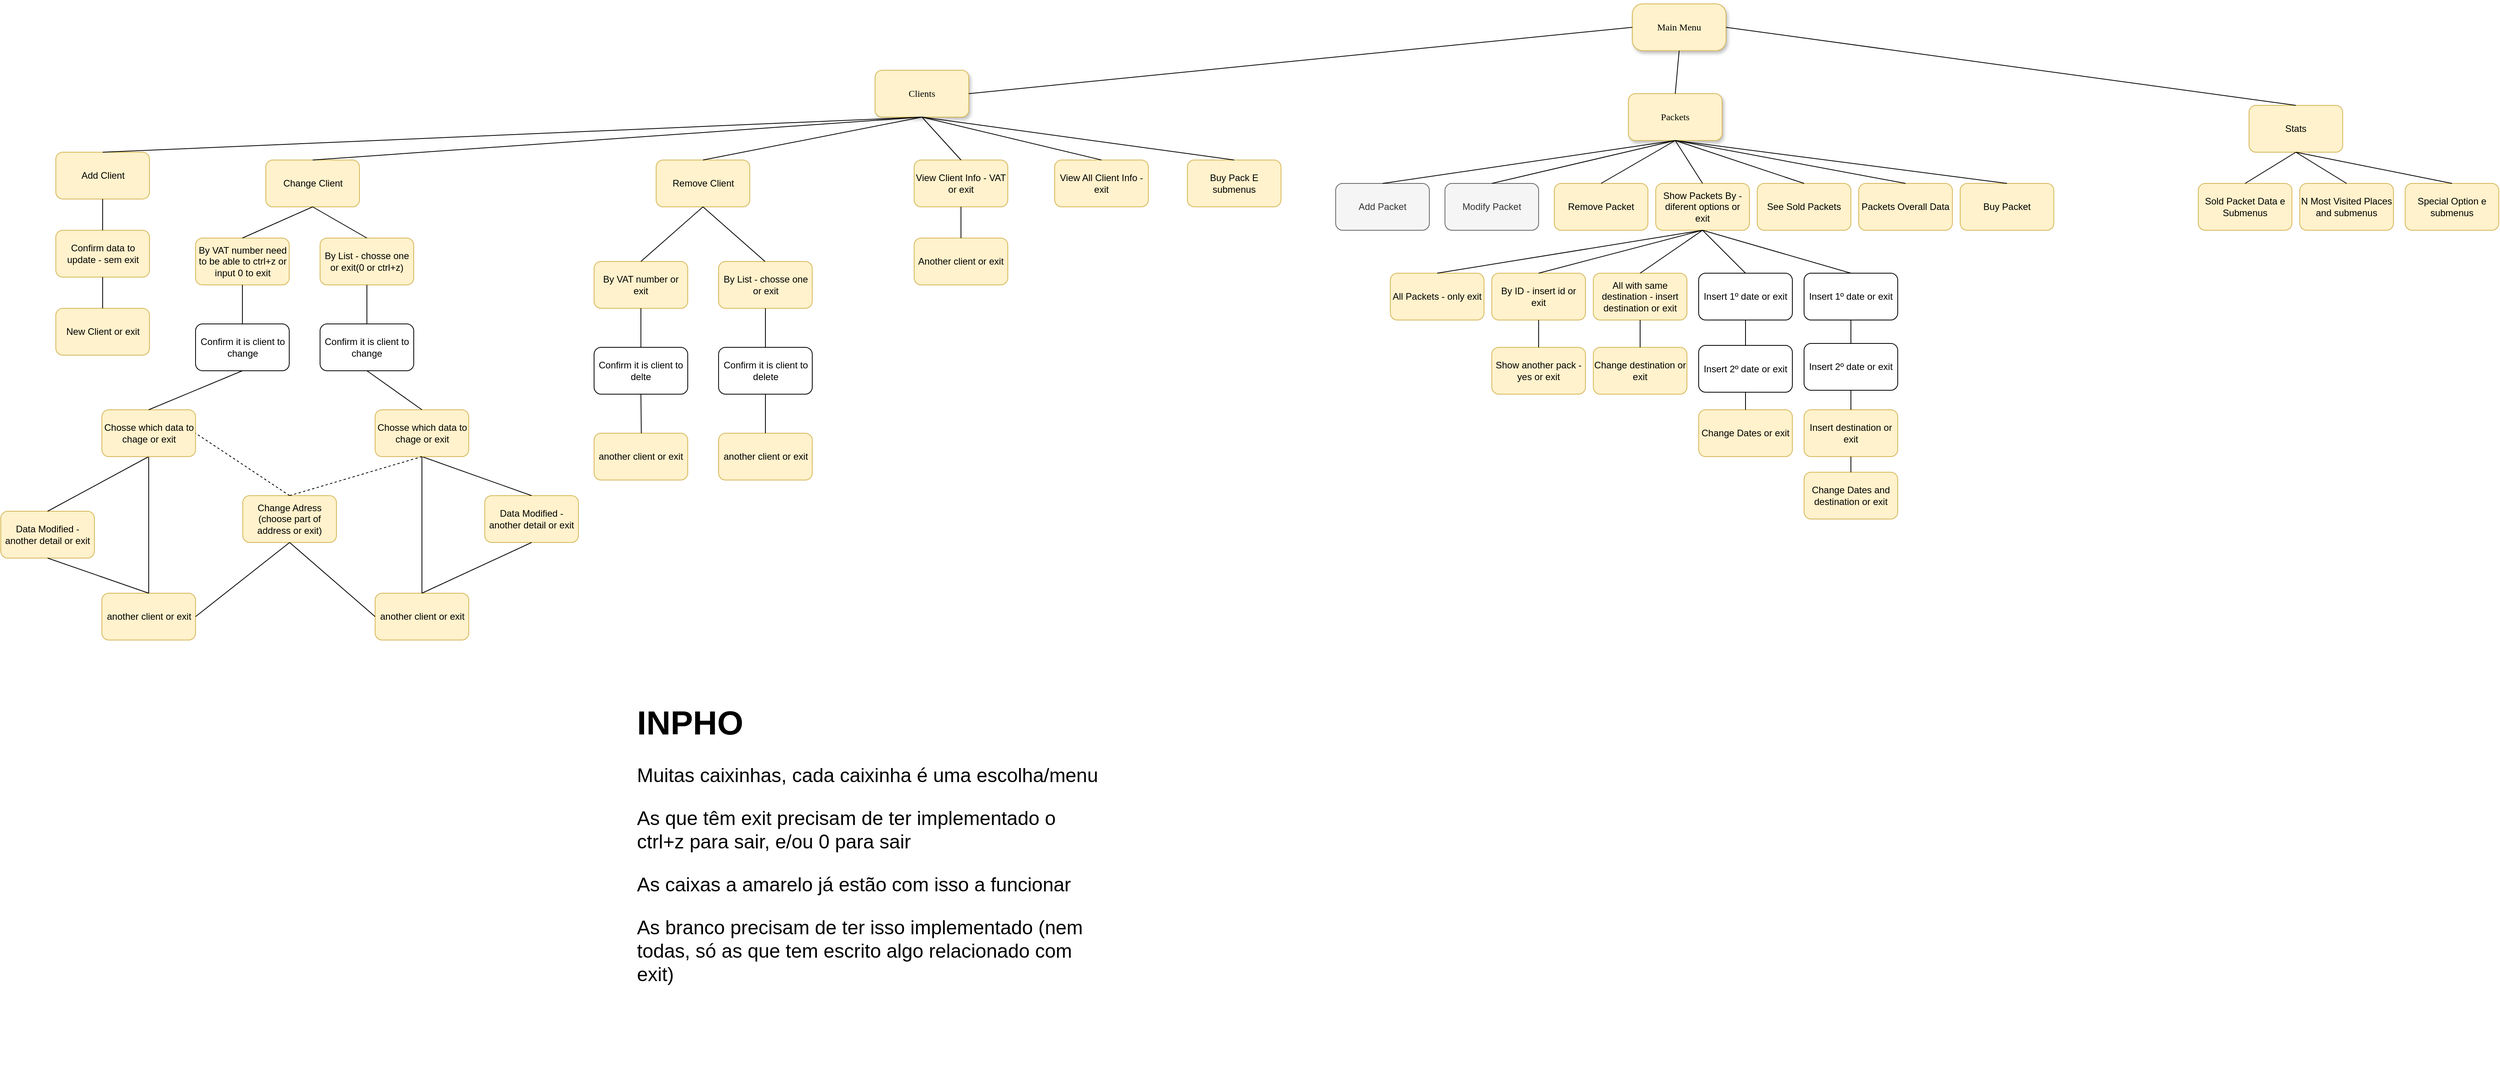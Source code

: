 <mxfile version="10.6.7" type="google"><diagram name="Page-1" id="10a91c8b-09ff-31b1-d368-03940ed4cc9e"><mxGraphModel dx="3740" dy="839" grid="1" gridSize="10" guides="1" tooltips="1" connect="1" arrows="1" fold="1" page="1" pageScale="1" pageWidth="1100" pageHeight="850" background="#ffffff" math="0" shadow="0"><root><mxCell id="0"/><mxCell id="1" parent="0"/><mxCell id="62893188c0fa7362-1" value="Main Menu" style="whiteSpace=wrap;html=1;rounded=1;shadow=1;labelBackgroundColor=none;strokeColor=#d6b656;strokeWidth=1;fillColor=#fff2cc;fontFamily=Verdana;fontSize=12;align=center;arcSize=22;" parent="1" vertex="1"><mxGeometry x="610" y="50" width="120" height="60" as="geometry"/></mxCell><mxCell id="62893188c0fa7362-2" value="&lt;span&gt;Clients&lt;/span&gt;" style="whiteSpace=wrap;html=1;rounded=1;shadow=1;labelBackgroundColor=none;strokeColor=#d6b656;strokeWidth=1;fillColor=#fff2cc;fontFamily=Verdana;fontSize=12;align=center;" parent="1" vertex="1"><mxGeometry x="-360" y="135" width="120" height="60" as="geometry"/></mxCell><mxCell id="62893188c0fa7362-3" value="&lt;span&gt;Packets&lt;/span&gt;" style="whiteSpace=wrap;html=1;rounded=1;shadow=1;labelBackgroundColor=none;strokeColor=#d6b656;strokeWidth=1;fillColor=#fff2cc;fontFamily=Verdana;fontSize=12;align=center;" parent="1" vertex="1"><mxGeometry x="605" y="165" width="120" height="60" as="geometry"/></mxCell><mxCell id="v131pXb9ys6eGuvBfWq--1" value="Stats" style="rounded=1;whiteSpace=wrap;html=1;fillColor=#fff2cc;strokeColor=#d6b656;" parent="1" vertex="1"><mxGeometry x="1400" y="180" width="120" height="60" as="geometry"/></mxCell><mxCell id="v131pXb9ys6eGuvBfWq--2" value="" style="endArrow=none;html=1;exitX=0.5;exitY=0;exitDx=0;exitDy=0;entryX=1;entryY=0.5;entryDx=0;entryDy=0;" parent="1" source="v131pXb9ys6eGuvBfWq--1" target="62893188c0fa7362-1" edge="1"><mxGeometry width="50" height="50" relative="1" as="geometry"><mxPoint x="810" y="100" as="sourcePoint"/><mxPoint x="860" y="50" as="targetPoint"/></mxGeometry></mxCell><mxCell id="v131pXb9ys6eGuvBfWq--3" value="Remove Client" style="rounded=1;whiteSpace=wrap;html=1;fillColor=#fff2cc;strokeColor=#d6b656;" parent="1" vertex="1"><mxGeometry x="-640.5" y="250" width="120" height="60" as="geometry"/></mxCell><mxCell id="v131pXb9ys6eGuvBfWq--4" value="View Client Info - VAT or exit" style="rounded=1;whiteSpace=wrap;html=1;fillColor=#fff2cc;strokeColor=#d6b656;" parent="1" vertex="1"><mxGeometry x="-310" y="250" width="120" height="60" as="geometry"/></mxCell><mxCell id="v131pXb9ys6eGuvBfWq--5" value="View All Client Info - exit" style="rounded=1;whiteSpace=wrap;html=1;fillColor=#fff2cc;strokeColor=#d6b656;" parent="1" vertex="1"><mxGeometry x="-130" y="250" width="120" height="60" as="geometry"/></mxCell><mxCell id="v131pXb9ys6eGuvBfWq--6" value="Buy Pack E submenus" style="rounded=1;whiteSpace=wrap;html=1;fillColor=#fff2cc;strokeColor=#d6b656;" parent="1" vertex="1"><mxGeometry x="40" y="250" width="120" height="60" as="geometry"/></mxCell><mxCell id="v131pXb9ys6eGuvBfWq--7" value="Add Client" style="rounded=1;whiteSpace=wrap;html=1;fillColor=#fff2cc;strokeColor=#d6b656;" parent="1" vertex="1"><mxGeometry x="-1409.5" y="240" width="120" height="60" as="geometry"/></mxCell><mxCell id="v131pXb9ys6eGuvBfWq--8" value="Change Client" style="rounded=1;whiteSpace=wrap;html=1;fillColor=#fff2cc;strokeColor=#d6b656;" parent="1" vertex="1"><mxGeometry x="-1140.5" y="250" width="120" height="60" as="geometry"/></mxCell><mxCell id="v131pXb9ys6eGuvBfWq--9" value="" style="endArrow=none;html=1;exitX=0.5;exitY=0;exitDx=0;exitDy=0;entryX=0.5;entryY=1;entryDx=0;entryDy=0;" parent="1" source="v131pXb9ys6eGuvBfWq--6" target="62893188c0fa7362-2" edge="1"><mxGeometry width="50" height="50" relative="1" as="geometry"><mxPoint x="-1080" y="440" as="sourcePoint"/><mxPoint x="-1030" y="390" as="targetPoint"/></mxGeometry></mxCell><mxCell id="v131pXb9ys6eGuvBfWq--10" value="" style="endArrow=none;html=1;exitX=0.5;exitY=0;exitDx=0;exitDy=0;entryX=0.5;entryY=1;entryDx=0;entryDy=0;" parent="1" source="v131pXb9ys6eGuvBfWq--5" target="62893188c0fa7362-2" edge="1"><mxGeometry width="50" height="50" relative="1" as="geometry"><mxPoint x="-1070" y="450" as="sourcePoint"/><mxPoint x="-1020" y="400" as="targetPoint"/></mxGeometry></mxCell><mxCell id="v131pXb9ys6eGuvBfWq--11" value="" style="endArrow=none;html=1;exitX=0.5;exitY=0;exitDx=0;exitDy=0;entryX=0.5;entryY=1;entryDx=0;entryDy=0;" parent="1" source="v131pXb9ys6eGuvBfWq--4" target="62893188c0fa7362-2" edge="1"><mxGeometry width="50" height="50" relative="1" as="geometry"><mxPoint x="-1060" y="460" as="sourcePoint"/><mxPoint x="-1010" y="410" as="targetPoint"/></mxGeometry></mxCell><mxCell id="v131pXb9ys6eGuvBfWq--12" value="" style="endArrow=none;html=1;entryX=0.5;entryY=1;entryDx=0;entryDy=0;exitX=0.5;exitY=0;exitDx=0;exitDy=0;" parent="1" source="v131pXb9ys6eGuvBfWq--3" target="62893188c0fa7362-2" edge="1"><mxGeometry width="50" height="50" relative="1" as="geometry"><mxPoint x="-1050" y="470" as="sourcePoint"/><mxPoint x="-1000" y="420" as="targetPoint"/></mxGeometry></mxCell><mxCell id="v131pXb9ys6eGuvBfWq--13" value="" style="endArrow=none;html=1;entryX=0.5;entryY=1;entryDx=0;entryDy=0;exitX=0.5;exitY=0;exitDx=0;exitDy=0;" parent="1" source="v131pXb9ys6eGuvBfWq--8" target="62893188c0fa7362-2" edge="1"><mxGeometry width="50" height="50" relative="1" as="geometry"><mxPoint x="-1040" y="480" as="sourcePoint"/><mxPoint x="-990" y="430" as="targetPoint"/></mxGeometry></mxCell><mxCell id="v131pXb9ys6eGuvBfWq--14" value="" style="endArrow=none;html=1;entryX=0.5;entryY=1;entryDx=0;entryDy=0;exitX=0.5;exitY=0;exitDx=0;exitDy=0;" parent="1" source="v131pXb9ys6eGuvBfWq--7" target="62893188c0fa7362-2" edge="1"><mxGeometry width="50" height="50" relative="1" as="geometry"><mxPoint x="-1030" y="490" as="sourcePoint"/><mxPoint x="-980" y="440" as="targetPoint"/></mxGeometry></mxCell><mxCell id="v131pXb9ys6eGuvBfWq--18" value="Add Packet" style="rounded=1;whiteSpace=wrap;html=1;fillColor=#f5f5f5;strokeColor=#666666;fontColor=#333333;" parent="1" vertex="1"><mxGeometry x="230" y="280" width="120" height="60" as="geometry"/></mxCell><mxCell id="v131pXb9ys6eGuvBfWq--19" value="Buy Packet" style="rounded=1;whiteSpace=wrap;html=1;fillColor=#fff2cc;strokeColor=#d6b656;" parent="1" vertex="1"><mxGeometry x="1030" y="280" width="120" height="60" as="geometry"/></mxCell><mxCell id="v131pXb9ys6eGuvBfWq--20" value="Packets Overall Data" style="rounded=1;whiteSpace=wrap;html=1;fillColor=#fff2cc;strokeColor=#d6b656;" parent="1" vertex="1"><mxGeometry x="900" y="280" width="120" height="60" as="geometry"/></mxCell><mxCell id="v131pXb9ys6eGuvBfWq--21" value="Modify Packet" style="rounded=1;whiteSpace=wrap;html=1;fillColor=#f5f5f5;strokeColor=#666666;fontColor=#333333;" parent="1" vertex="1"><mxGeometry x="370" y="280" width="120" height="60" as="geometry"/></mxCell><mxCell id="v131pXb9ys6eGuvBfWq--22" value="Remove Packet" style="rounded=1;whiteSpace=wrap;html=1;fillColor=#fff2cc;strokeColor=#d6b656;" parent="1" vertex="1"><mxGeometry x="510" y="280" width="120" height="60" as="geometry"/></mxCell><mxCell id="v131pXb9ys6eGuvBfWq--23" value="Show Packets By - diferent options or exit" style="rounded=1;whiteSpace=wrap;html=1;fillColor=#fff2cc;strokeColor=#d6b656;" parent="1" vertex="1"><mxGeometry x="640" y="280" width="120" height="60" as="geometry"/></mxCell><mxCell id="v131pXb9ys6eGuvBfWq--24" value="See Sold Packets" style="rounded=1;whiteSpace=wrap;html=1;fillColor=#fff2cc;strokeColor=#d6b656;" parent="1" vertex="1"><mxGeometry x="770" y="280" width="120" height="60" as="geometry"/></mxCell><mxCell id="v131pXb9ys6eGuvBfWq--26" value="" style="endArrow=none;html=1;entryX=0.5;entryY=1;entryDx=0;entryDy=0;exitX=0.5;exitY=0;exitDx=0;exitDy=0;" parent="1" source="v131pXb9ys6eGuvBfWq--18" target="62893188c0fa7362-3" edge="1"><mxGeometry width="50" height="50" relative="1" as="geometry"><mxPoint x="70" y="410" as="sourcePoint"/><mxPoint x="120" y="360" as="targetPoint"/></mxGeometry></mxCell><mxCell id="v131pXb9ys6eGuvBfWq--27" value="" style="endArrow=none;html=1;entryX=0.5;entryY=0;entryDx=0;entryDy=0;exitX=0.5;exitY=1;exitDx=0;exitDy=0;" parent="1" source="62893188c0fa7362-3" target="v131pXb9ys6eGuvBfWq--22" edge="1"><mxGeometry width="50" height="50" relative="1" as="geometry"><mxPoint x="299.647" y="290.412" as="sourcePoint"/><mxPoint x="674.941" y="235.118" as="targetPoint"/></mxGeometry></mxCell><mxCell id="v131pXb9ys6eGuvBfWq--28" value="" style="endArrow=none;html=1;entryX=0.5;entryY=0;entryDx=0;entryDy=0;exitX=0.5;exitY=1;exitDx=0;exitDy=0;" parent="1" source="62893188c0fa7362-3" target="v131pXb9ys6eGuvBfWq--23" edge="1"><mxGeometry width="50" height="50" relative="1" as="geometry"><mxPoint x="309.647" y="300.412" as="sourcePoint"/><mxPoint x="684.941" y="245.118" as="targetPoint"/></mxGeometry></mxCell><mxCell id="v131pXb9ys6eGuvBfWq--29" value="" style="endArrow=none;html=1;entryX=0.5;entryY=0;entryDx=0;entryDy=0;exitX=0.5;exitY=1;exitDx=0;exitDy=0;" parent="1" source="62893188c0fa7362-3" target="v131pXb9ys6eGuvBfWq--24" edge="1"><mxGeometry width="50" height="50" relative="1" as="geometry"><mxPoint x="319.647" y="310.412" as="sourcePoint"/><mxPoint x="694.941" y="255.118" as="targetPoint"/></mxGeometry></mxCell><mxCell id="v131pXb9ys6eGuvBfWq--30" value="" style="endArrow=none;html=1;entryX=0.5;entryY=0;entryDx=0;entryDy=0;exitX=0.5;exitY=1;exitDx=0;exitDy=0;" parent="1" source="62893188c0fa7362-3" target="v131pXb9ys6eGuvBfWq--20" edge="1"><mxGeometry width="50" height="50" relative="1" as="geometry"><mxPoint x="329.647" y="320.412" as="sourcePoint"/><mxPoint x="704.941" y="265.118" as="targetPoint"/></mxGeometry></mxCell><mxCell id="v131pXb9ys6eGuvBfWq--31" value="" style="endArrow=none;html=1;entryX=0.5;entryY=0;entryDx=0;entryDy=0;exitX=0.5;exitY=1;exitDx=0;exitDy=0;" parent="1" source="62893188c0fa7362-3" target="v131pXb9ys6eGuvBfWq--19" edge="1"><mxGeometry width="50" height="50" relative="1" as="geometry"><mxPoint x="339.647" y="330.412" as="sourcePoint"/><mxPoint x="714.941" y="275.118" as="targetPoint"/></mxGeometry></mxCell><mxCell id="v131pXb9ys6eGuvBfWq--32" value="" style="endArrow=none;html=1;entryX=0.5;entryY=1;entryDx=0;entryDy=0;exitX=0.5;exitY=0;exitDx=0;exitDy=0;" parent="1" source="v131pXb9ys6eGuvBfWq--21" target="62893188c0fa7362-3" edge="1"><mxGeometry width="50" height="50" relative="1" as="geometry"><mxPoint x="380" y="560" as="sourcePoint"/><mxPoint x="430" y="510" as="targetPoint"/></mxGeometry></mxCell><mxCell id="v131pXb9ys6eGuvBfWq--33" value="N Most Visited Places and submenus" style="rounded=1;whiteSpace=wrap;html=1;fillColor=#fff2cc;strokeColor=#d6b656;" parent="1" vertex="1"><mxGeometry x="1465" y="280" width="120" height="60" as="geometry"/></mxCell><mxCell id="v131pXb9ys6eGuvBfWq--34" value="Sold Packet Data e Submenus" style="rounded=1;whiteSpace=wrap;html=1;fillColor=#fff2cc;strokeColor=#d6b656;" parent="1" vertex="1"><mxGeometry x="1335" y="280" width="120" height="60" as="geometry"/></mxCell><mxCell id="v131pXb9ys6eGuvBfWq--35" value="" style="endArrow=none;html=1;entryX=0.5;entryY=1;entryDx=0;entryDy=0;exitX=0.5;exitY=0;exitDx=0;exitDy=0;" parent="1" source="v131pXb9ys6eGuvBfWq--33" target="v131pXb9ys6eGuvBfWq--1" edge="1"><mxGeometry width="50" height="50" relative="1" as="geometry"><mxPoint x="1240" y="530" as="sourcePoint"/><mxPoint x="1290" y="480" as="targetPoint"/></mxGeometry></mxCell><mxCell id="v131pXb9ys6eGuvBfWq--36" value="" style="endArrow=none;html=1;entryX=0.5;entryY=1;entryDx=0;entryDy=0;exitX=0.5;exitY=0;exitDx=0;exitDy=0;" parent="1" source="v131pXb9ys6eGuvBfWq--34" target="v131pXb9ys6eGuvBfWq--1" edge="1"><mxGeometry width="50" height="50" relative="1" as="geometry"><mxPoint x="1390" y="540" as="sourcePoint"/><mxPoint x="1440" y="490" as="targetPoint"/></mxGeometry></mxCell><mxCell id="v131pXb9ys6eGuvBfWq--37" value="Confirm data to update - sem exit" style="rounded=1;whiteSpace=wrap;html=1;fillColor=#fff2cc;strokeColor=#d6b656;" parent="1" vertex="1"><mxGeometry x="-1409.5" y="340" width="120" height="60" as="geometry"/></mxCell><mxCell id="v131pXb9ys6eGuvBfWq--38" value="New Client or exit" style="rounded=1;whiteSpace=wrap;html=1;fillColor=#fff2cc;strokeColor=#d6b656;" parent="1" vertex="1"><mxGeometry x="-1409.5" y="440" width="120" height="60" as="geometry"/></mxCell><mxCell id="v131pXb9ys6eGuvBfWq--41" value="" style="endArrow=none;html=1;entryX=0.5;entryY=1;entryDx=0;entryDy=0;exitX=0.5;exitY=0;exitDx=0;exitDy=0;" parent="1" source="v131pXb9ys6eGuvBfWq--37" target="v131pXb9ys6eGuvBfWq--7" edge="1"><mxGeometry width="50" height="50" relative="1" as="geometry"><mxPoint x="-1449.5" y="580" as="sourcePoint"/><mxPoint x="-1399.5" y="530" as="targetPoint"/></mxGeometry></mxCell><mxCell id="v131pXb9ys6eGuvBfWq--42" value="" style="endArrow=none;html=1;entryX=0.5;entryY=1;entryDx=0;entryDy=0;exitX=0.5;exitY=0;exitDx=0;exitDy=0;" parent="1" source="v131pXb9ys6eGuvBfWq--38" target="v131pXb9ys6eGuvBfWq--37" edge="1"><mxGeometry width="50" height="50" relative="1" as="geometry"><mxPoint x="-1379.5" y="450" as="sourcePoint"/><mxPoint x="-1329.5" y="400" as="targetPoint"/></mxGeometry></mxCell><mxCell id="v131pXb9ys6eGuvBfWq--43" value="By VAT number need to be able to ctrl+z or input 0 to exit" style="rounded=1;whiteSpace=wrap;html=1;fillColor=#fff2cc;strokeColor=#d6b656;" parent="1" vertex="1"><mxGeometry x="-1230.5" y="350" width="120" height="60" as="geometry"/></mxCell><mxCell id="v131pXb9ys6eGuvBfWq--44" value="By List - chosse one or exit(0 or ctrl+z)" style="rounded=1;whiteSpace=wrap;html=1;fillColor=#fff2cc;strokeColor=#d6b656;" parent="1" vertex="1"><mxGeometry x="-1071" y="350" width="120" height="60" as="geometry"/></mxCell><mxCell id="v131pXb9ys6eGuvBfWq--46" value="Confirm it is client to change" style="rounded=1;whiteSpace=wrap;html=1;" parent="1" vertex="1"><mxGeometry x="-1230.5" y="460" width="120" height="60" as="geometry"/></mxCell><mxCell id="v131pXb9ys6eGuvBfWq--47" value="" style="endArrow=none;html=1;entryX=0.5;entryY=1;entryDx=0;entryDy=0;exitX=0.5;exitY=0;exitDx=0;exitDy=0;" parent="1" source="62893188c0fa7362-3" target="62893188c0fa7362-1" edge="1"><mxGeometry width="50" height="50" relative="1" as="geometry"><mxPoint x="-130" y="590" as="sourcePoint"/><mxPoint x="-80" y="540" as="targetPoint"/></mxGeometry></mxCell><mxCell id="v131pXb9ys6eGuvBfWq--48" value="" style="endArrow=none;html=1;entryX=0;entryY=0.5;entryDx=0;entryDy=0;exitX=1;exitY=0.5;exitDx=0;exitDy=0;" parent="1" source="62893188c0fa7362-2" target="62893188c0fa7362-1" edge="1"><mxGeometry width="50" height="50" relative="1" as="geometry"><mxPoint x="230" y="240" as="sourcePoint"/><mxPoint x="280" y="190" as="targetPoint"/></mxGeometry></mxCell><mxCell id="v131pXb9ys6eGuvBfWq--49" value="Data Modified - another detail or exit" style="rounded=1;whiteSpace=wrap;html=1;fillColor=#fff2cc;strokeColor=#d6b656;" parent="1" vertex="1"><mxGeometry x="-1480" y="700" width="120" height="60" as="geometry"/></mxCell><mxCell id="v131pXb9ys6eGuvBfWq--50" value="another client or exit" style="rounded=1;whiteSpace=wrap;html=1;fillColor=#fff2cc;strokeColor=#d6b656;" parent="1" vertex="1"><mxGeometry x="-1350.5" y="805" width="120" height="60" as="geometry"/></mxCell><mxCell id="v131pXb9ys6eGuvBfWq--51" value="" style="endArrow=none;html=1;entryX=0.5;entryY=1;entryDx=0;entryDy=0;exitX=0.5;exitY=0;exitDx=0;exitDy=0;" parent="1" source="v131pXb9ys6eGuvBfWq--46" target="v131pXb9ys6eGuvBfWq--43" edge="1"><mxGeometry width="50" height="50" relative="1" as="geometry"><mxPoint x="-1460.5" y="760" as="sourcePoint"/><mxPoint x="-1410.5" y="710" as="targetPoint"/></mxGeometry></mxCell><mxCell id="v131pXb9ys6eGuvBfWq--52" value="" style="endArrow=none;html=1;entryX=0.5;entryY=1;entryDx=0;entryDy=0;exitX=0.5;exitY=0;exitDx=0;exitDy=0;" parent="1" source="v131pXb9ys6eGuvBfWq--49" target="v131pXb9ys6eGuvBfWq--58" edge="1"><mxGeometry width="50" height="50" relative="1" as="geometry"><mxPoint x="-1420.167" y="700.333" as="sourcePoint"/><mxPoint x="-1280.5" y="520" as="targetPoint"/></mxGeometry></mxCell><mxCell id="v131pXb9ys6eGuvBfWq--53" value="" style="endArrow=none;html=1;entryX=0.5;entryY=1;entryDx=0;entryDy=0;exitX=0.5;exitY=0;exitDx=0;exitDy=0;" parent="1" source="v131pXb9ys6eGuvBfWq--50" target="v131pXb9ys6eGuvBfWq--58" edge="1"><mxGeometry width="50" height="50" relative="1" as="geometry"><mxPoint x="-1260.5" y="620" as="sourcePoint"/><mxPoint x="-1210.5" y="570" as="targetPoint"/></mxGeometry></mxCell><mxCell id="v131pXb9ys6eGuvBfWq--54" value="" style="endArrow=none;html=1;exitX=0.5;exitY=0;exitDx=0;exitDy=0;entryX=0.5;entryY=1;entryDx=0;entryDy=0;" parent="1" source="v131pXb9ys6eGuvBfWq--50" target="v131pXb9ys6eGuvBfWq--49" edge="1"><mxGeometry width="50" height="50" relative="1" as="geometry"><mxPoint x="-1450.5" y="845" as="sourcePoint"/><mxPoint x="-1420.5" y="760" as="targetPoint"/></mxGeometry></mxCell><mxCell id="v131pXb9ys6eGuvBfWq--55" value="" style="endArrow=none;html=1;entryX=0.5;entryY=1;entryDx=0;entryDy=0;exitX=0.5;exitY=0;exitDx=0;exitDy=0;" parent="1" source="v131pXb9ys6eGuvBfWq--43" target="v131pXb9ys6eGuvBfWq--8" edge="1"><mxGeometry width="50" height="50" relative="1" as="geometry"><mxPoint x="-980.5" y="640" as="sourcePoint"/><mxPoint x="-930.5" y="590" as="targetPoint"/></mxGeometry></mxCell><mxCell id="v131pXb9ys6eGuvBfWq--58" value="Chosse which data to chage or exit" style="rounded=1;whiteSpace=wrap;html=1;fillColor=#fff2cc;strokeColor=#d6b656;" parent="1" vertex="1"><mxGeometry x="-1350.5" y="570" width="120" height="60" as="geometry"/></mxCell><mxCell id="v131pXb9ys6eGuvBfWq--59" value="" style="endArrow=none;html=1;entryX=0.5;entryY=1;entryDx=0;entryDy=0;exitX=0.5;exitY=0;exitDx=0;exitDy=0;" parent="1" source="v131pXb9ys6eGuvBfWq--58" target="v131pXb9ys6eGuvBfWq--46" edge="1"><mxGeometry width="50" height="50" relative="1" as="geometry"><mxPoint x="-1500.5" y="690" as="sourcePoint"/><mxPoint x="-1450.5" y="640" as="targetPoint"/></mxGeometry></mxCell><mxCell id="v131pXb9ys6eGuvBfWq--60" value="Confirm it is client to change" style="rounded=1;whiteSpace=wrap;html=1;" parent="1" vertex="1"><mxGeometry x="-1071" y="460" width="120" height="60" as="geometry"/></mxCell><mxCell id="v131pXb9ys6eGuvBfWq--61" value="Data Modified - another detail or exit" style="rounded=1;whiteSpace=wrap;html=1;fillColor=#fff2cc;strokeColor=#d6b656;" parent="1" vertex="1"><mxGeometry x="-860" y="680" width="120" height="60" as="geometry"/></mxCell><mxCell id="v131pXb9ys6eGuvBfWq--62" value="another client or exit" style="rounded=1;whiteSpace=wrap;html=1;fillColor=#fff2cc;strokeColor=#d6b656;" parent="1" vertex="1"><mxGeometry x="-1000.5" y="805" width="120" height="60" as="geometry"/></mxCell><mxCell id="v131pXb9ys6eGuvBfWq--63" value="" style="endArrow=none;html=1;entryX=0.5;entryY=1;entryDx=0;entryDy=0;exitX=0.5;exitY=0;exitDx=0;exitDy=0;" parent="1" source="v131pXb9ys6eGuvBfWq--61" target="v131pXb9ys6eGuvBfWq--66" edge="1"><mxGeometry width="50" height="50" relative="1" as="geometry"><mxPoint x="-980.5" y="570" as="sourcePoint"/><mxPoint x="-930.5" y="520" as="targetPoint"/></mxGeometry></mxCell><mxCell id="v131pXb9ys6eGuvBfWq--64" value="" style="endArrow=none;html=1;entryX=0.5;entryY=1;entryDx=0;entryDy=0;exitX=0.5;exitY=0;exitDx=0;exitDy=0;" parent="1" source="v131pXb9ys6eGuvBfWq--62" target="v131pXb9ys6eGuvBfWq--66" edge="1"><mxGeometry width="50" height="50" relative="1" as="geometry"><mxPoint x="-910.5" y="620" as="sourcePoint"/><mxPoint x="-860.5" y="570" as="targetPoint"/></mxGeometry></mxCell><mxCell id="v131pXb9ys6eGuvBfWq--65" value="" style="endArrow=none;html=1;entryX=0.5;entryY=1;entryDx=0;entryDy=0;exitX=0.5;exitY=0;exitDx=0;exitDy=0;" parent="1" source="v131pXb9ys6eGuvBfWq--62" target="v131pXb9ys6eGuvBfWq--61" edge="1"><mxGeometry width="50" height="50" relative="1" as="geometry"><mxPoint x="-1100.5" y="845" as="sourcePoint"/><mxPoint x="-1050.5" y="795" as="targetPoint"/></mxGeometry></mxCell><mxCell id="v131pXb9ys6eGuvBfWq--66" value="Chosse which data to chage or exit" style="rounded=1;whiteSpace=wrap;html=1;fillColor=#fff2cc;strokeColor=#d6b656;" parent="1" vertex="1"><mxGeometry x="-1000.5" y="570" width="120" height="60" as="geometry"/></mxCell><mxCell id="v131pXb9ys6eGuvBfWq--67" value="" style="endArrow=none;html=1;entryX=0.5;entryY=1;entryDx=0;entryDy=0;exitX=0.5;exitY=0;exitDx=0;exitDy=0;" parent="1" source="v131pXb9ys6eGuvBfWq--66" target="v131pXb9ys6eGuvBfWq--60" edge="1"><mxGeometry width="50" height="50" relative="1" as="geometry"><mxPoint x="-1341" y="690" as="sourcePoint"/><mxPoint x="-1291" y="640" as="targetPoint"/></mxGeometry></mxCell><mxCell id="v131pXb9ys6eGuvBfWq--68" value="" style="endArrow=none;html=1;entryX=0.5;entryY=1;entryDx=0;entryDy=0;exitX=0.5;exitY=0;exitDx=0;exitDy=0;" parent="1" source="v131pXb9ys6eGuvBfWq--44" target="v131pXb9ys6eGuvBfWq--8" edge="1"><mxGeometry width="50" height="50" relative="1" as="geometry"><mxPoint x="-1460.5" y="940" as="sourcePoint"/><mxPoint x="-1410.5" y="890" as="targetPoint"/></mxGeometry></mxCell><mxCell id="v131pXb9ys6eGuvBfWq--69" value="" style="endArrow=none;html=1;exitX=0.5;exitY=0;exitDx=0;exitDy=0;" parent="1" source="v131pXb9ys6eGuvBfWq--60" target="v131pXb9ys6eGuvBfWq--44" edge="1"><mxGeometry width="50" height="50" relative="1" as="geometry"><mxPoint x="-840.5" y="500" as="sourcePoint"/><mxPoint x="-790.5" y="450" as="targetPoint"/></mxGeometry></mxCell><mxCell id="v131pXb9ys6eGuvBfWq--71" value="By VAT number or exit" style="rounded=1;whiteSpace=wrap;html=1;fillColor=#fff2cc;strokeColor=#d6b656;" parent="1" vertex="1"><mxGeometry x="-720" y="380" width="120" height="60" as="geometry"/></mxCell><mxCell id="v131pXb9ys6eGuvBfWq--72" value="By List - chosse one or exit" style="rounded=1;whiteSpace=wrap;html=1;fillColor=#fff2cc;strokeColor=#d6b656;" parent="1" vertex="1"><mxGeometry x="-560.5" y="380" width="120" height="60" as="geometry"/></mxCell><mxCell id="v131pXb9ys6eGuvBfWq--73" value="Confirm it is client to delte" style="rounded=1;whiteSpace=wrap;html=1;" parent="1" vertex="1"><mxGeometry x="-720" y="490" width="120" height="60" as="geometry"/></mxCell><mxCell id="v131pXb9ys6eGuvBfWq--75" value="another client or exit" style="rounded=1;whiteSpace=wrap;html=1;fillColor=#fff2cc;strokeColor=#d6b656;" parent="1" vertex="1"><mxGeometry x="-720" y="600" width="120" height="60" as="geometry"/></mxCell><mxCell id="v131pXb9ys6eGuvBfWq--76" value="" style="endArrow=none;html=1;entryX=0.5;entryY=1;entryDx=0;entryDy=0;exitX=0.5;exitY=0;exitDx=0;exitDy=0;" parent="1" source="v131pXb9ys6eGuvBfWq--73" target="v131pXb9ys6eGuvBfWq--71" edge="1"><mxGeometry width="50" height="50" relative="1" as="geometry"><mxPoint x="-950" y="790" as="sourcePoint"/><mxPoint x="-900" y="740" as="targetPoint"/></mxGeometry></mxCell><mxCell id="v131pXb9ys6eGuvBfWq--81" value="" style="endArrow=none;html=1;entryX=0.5;entryY=1;entryDx=0;entryDy=0;" parent="1" target="v131pXb9ys6eGuvBfWq--73" edge="1"><mxGeometry width="50" height="50" relative="1" as="geometry"><mxPoint x="-659.5" y="600" as="sourcePoint"/><mxPoint x="-940" y="670" as="targetPoint"/></mxGeometry></mxCell><mxCell id="v131pXb9ys6eGuvBfWq--82" value="Confirm it is client to delete" style="rounded=1;whiteSpace=wrap;html=1;" parent="1" vertex="1"><mxGeometry x="-560.5" y="490" width="120" height="60" as="geometry"/></mxCell><mxCell id="v131pXb9ys6eGuvBfWq--84" value="another client or exit" style="rounded=1;whiteSpace=wrap;html=1;fillColor=#fff2cc;strokeColor=#d6b656;" parent="1" vertex="1"><mxGeometry x="-560.5" y="600" width="120" height="60" as="geometry"/></mxCell><mxCell id="v131pXb9ys6eGuvBfWq--89" value="" style="endArrow=none;html=1;entryX=0.5;entryY=1;entryDx=0;entryDy=0;exitX=0.5;exitY=0;exitDx=0;exitDy=0;" parent="1" target="v131pXb9ys6eGuvBfWq--82" edge="1"><mxGeometry width="50" height="50" relative="1" as="geometry"><mxPoint x="-500.5" y="600" as="sourcePoint"/><mxPoint x="-780.5" y="670" as="targetPoint"/></mxGeometry></mxCell><mxCell id="v131pXb9ys6eGuvBfWq--90" value="" style="endArrow=none;html=1;entryX=0.5;entryY=1;entryDx=0;entryDy=0;exitX=0.5;exitY=0;exitDx=0;exitDy=0;" parent="1" source="v131pXb9ys6eGuvBfWq--82" target="v131pXb9ys6eGuvBfWq--72" edge="1"><mxGeometry width="50" height="50" relative="1" as="geometry"><mxPoint x="-330" y="530" as="sourcePoint"/><mxPoint x="-280" y="480" as="targetPoint"/></mxGeometry></mxCell><mxCell id="v131pXb9ys6eGuvBfWq--91" value="" style="endArrow=none;html=1;entryX=0.5;entryY=1;entryDx=0;entryDy=0;exitX=0.5;exitY=0;exitDx=0;exitDy=0;" parent="1" source="v131pXb9ys6eGuvBfWq--71" target="v131pXb9ys6eGuvBfWq--3" edge="1"><mxGeometry width="50" height="50" relative="1" as="geometry"><mxPoint x="-1060" y="940" as="sourcePoint"/><mxPoint x="-1010" y="890" as="targetPoint"/></mxGeometry></mxCell><mxCell id="v131pXb9ys6eGuvBfWq--92" value="" style="endArrow=none;html=1;entryX=0.5;entryY=1;entryDx=0;entryDy=0;" parent="1" target="v131pXb9ys6eGuvBfWq--3" edge="1"><mxGeometry width="50" height="50" relative="1" as="geometry"><mxPoint x="-501" y="380" as="sourcePoint"/><mxPoint x="-430" y="320" as="targetPoint"/></mxGeometry></mxCell><mxCell id="v131pXb9ys6eGuvBfWq--93" value="Another client or exit" style="rounded=1;whiteSpace=wrap;html=1;fillColor=#fff2cc;strokeColor=#d6b656;" parent="1" vertex="1"><mxGeometry x="-310" y="350" width="120" height="60" as="geometry"/></mxCell><mxCell id="v131pXb9ys6eGuvBfWq--94" value="" style="endArrow=none;html=1;entryX=0.5;entryY=1;entryDx=0;entryDy=0;exitX=0.5;exitY=0;exitDx=0;exitDy=0;" parent="1" source="v131pXb9ys6eGuvBfWq--93" target="v131pXb9ys6eGuvBfWq--4" edge="1"><mxGeometry width="50" height="50" relative="1" as="geometry"><mxPoint x="-310" y="550" as="sourcePoint"/><mxPoint x="-230" y="320" as="targetPoint"/></mxGeometry></mxCell><mxCell id="sqYRDj0qMD73Sgd2NLiF-2" value="All with same destination - insert destination or exit" style="rounded=1;whiteSpace=wrap;html=1;fillColor=#fff2cc;strokeColor=#d6b656;" parent="1" vertex="1"><mxGeometry x="560" y="395" width="120" height="60" as="geometry"/></mxCell><mxCell id="sqYRDj0qMD73Sgd2NLiF-3" value="By ID - insert id or exit" style="rounded=1;whiteSpace=wrap;html=1;fillColor=#fff2cc;strokeColor=#d6b656;" parent="1" vertex="1"><mxGeometry x="430" y="395" width="120" height="60" as="geometry"/></mxCell><mxCell id="sqYRDj0qMD73Sgd2NLiF-44" value="Insert 1º date or exit" style="rounded=1;whiteSpace=wrap;html=1;" parent="1" vertex="1"><mxGeometry x="830" y="395" width="120" height="60" as="geometry"/></mxCell><mxCell id="sqYRDj0qMD73Sgd2NLiF-45" value="Insert destination or exit" style="rounded=1;whiteSpace=wrap;html=1;fillColor=#fff2cc;strokeColor=#d6b656;" parent="1" vertex="1"><mxGeometry x="830" y="570" width="120" height="60" as="geometry"/></mxCell><mxCell id="sqYRDj0qMD73Sgd2NLiF-46" value="All Packets - only exit" style="rounded=1;whiteSpace=wrap;html=1;fillColor=#fff2cc;strokeColor=#d6b656;" parent="1" vertex="1"><mxGeometry x="300" y="395" width="120" height="60" as="geometry"/></mxCell><mxCell id="sqYRDj0qMD73Sgd2NLiF-48" value="Show another pack - yes or exit" style="rounded=1;whiteSpace=wrap;html=1;fillColor=#fff2cc;strokeColor=#d6b656;" parent="1" vertex="1"><mxGeometry x="430" y="490" width="120" height="60" as="geometry"/></mxCell><mxCell id="sqYRDj0qMD73Sgd2NLiF-49" value="Change destination or exit" style="rounded=1;whiteSpace=wrap;html=1;fillColor=#fff2cc;strokeColor=#d6b656;" parent="1" vertex="1"><mxGeometry x="560" y="490" width="120" height="60" as="geometry"/></mxCell><mxCell id="sqYRDj0qMD73Sgd2NLiF-50" value="Insert 2º date or exit" style="rounded=1;whiteSpace=wrap;html=1;" parent="1" vertex="1"><mxGeometry x="830" y="485" width="120" height="60" as="geometry"/></mxCell><mxCell id="sqYRDj0qMD73Sgd2NLiF-51" value="Change Dates or exit" style="rounded=1;whiteSpace=wrap;html=1;fillColor=#fff2cc;strokeColor=#d6b656;" parent="1" vertex="1"><mxGeometry x="695" y="570" width="120" height="60" as="geometry"/></mxCell><mxCell id="sqYRDj0qMD73Sgd2NLiF-52" value="Insert 1º date or exit" style="rounded=1;whiteSpace=wrap;html=1;" parent="1" vertex="1"><mxGeometry x="695" y="395" width="120" height="60" as="geometry"/></mxCell><mxCell id="sqYRDj0qMD73Sgd2NLiF-53" value="Insert 2º date or exit" style="rounded=1;whiteSpace=wrap;html=1;" parent="1" vertex="1"><mxGeometry x="695" y="487.5" width="120" height="60" as="geometry"/></mxCell><mxCell id="sqYRDj0qMD73Sgd2NLiF-54" value="Change Dates and destination or exit" style="rounded=1;whiteSpace=wrap;html=1;fillColor=#fff2cc;strokeColor=#d6b656;" parent="1" vertex="1"><mxGeometry x="830" y="650" width="120" height="60" as="geometry"/></mxCell><mxCell id="sqYRDj0qMD73Sgd2NLiF-62" value="" style="endArrow=none;html=1;entryX=0.5;entryY=1;entryDx=0;entryDy=0;exitX=0.5;exitY=0;exitDx=0;exitDy=0;" parent="1" source="sqYRDj0qMD73Sgd2NLiF-50" target="sqYRDj0qMD73Sgd2NLiF-44" edge="1"><mxGeometry width="50" height="50" relative="1" as="geometry"><mxPoint x="260" y="535" as="sourcePoint"/><mxPoint x="310" y="485" as="targetPoint"/></mxGeometry></mxCell><mxCell id="sqYRDj0qMD73Sgd2NLiF-63" value="" style="endArrow=none;html=1;entryX=0.5;entryY=1;entryDx=0;entryDy=0;exitX=0.5;exitY=0;exitDx=0;exitDy=0;" parent="1" source="sqYRDj0qMD73Sgd2NLiF-46" target="v131pXb9ys6eGuvBfWq--23" edge="1"><mxGeometry width="50" height="50" relative="1" as="geometry"><mxPoint x="270" y="545" as="sourcePoint"/><mxPoint x="320" y="495" as="targetPoint"/></mxGeometry></mxCell><mxCell id="sqYRDj0qMD73Sgd2NLiF-64" value="" style="endArrow=none;html=1;entryX=0.5;entryY=1;entryDx=0;entryDy=0;exitX=0.5;exitY=0;exitDx=0;exitDy=0;" parent="1" source="sqYRDj0qMD73Sgd2NLiF-3" target="v131pXb9ys6eGuvBfWq--23" edge="1"><mxGeometry width="50" height="50" relative="1" as="geometry"><mxPoint x="280" y="555" as="sourcePoint"/><mxPoint x="330" y="505" as="targetPoint"/></mxGeometry></mxCell><mxCell id="sqYRDj0qMD73Sgd2NLiF-65" value="" style="endArrow=none;html=1;entryX=0.5;entryY=1;entryDx=0;entryDy=0;exitX=0.5;exitY=0;exitDx=0;exitDy=0;" parent="1" source="sqYRDj0qMD73Sgd2NLiF-2" target="v131pXb9ys6eGuvBfWq--23" edge="1"><mxGeometry width="50" height="50" relative="1" as="geometry"><mxPoint x="290" y="565" as="sourcePoint"/><mxPoint x="340" y="515" as="targetPoint"/></mxGeometry></mxCell><mxCell id="sqYRDj0qMD73Sgd2NLiF-66" value="" style="endArrow=none;html=1;entryX=0.5;entryY=1;entryDx=0;entryDy=0;exitX=0.5;exitY=0;exitDx=0;exitDy=0;" parent="1" source="sqYRDj0qMD73Sgd2NLiF-52" target="v131pXb9ys6eGuvBfWq--23" edge="1"><mxGeometry width="50" height="50" relative="1" as="geometry"><mxPoint x="300" y="575" as="sourcePoint"/><mxPoint x="350" y="525" as="targetPoint"/></mxGeometry></mxCell><mxCell id="sqYRDj0qMD73Sgd2NLiF-67" value="" style="endArrow=none;html=1;entryX=0.5;entryY=1;entryDx=0;entryDy=0;exitX=0.5;exitY=0;exitDx=0;exitDy=0;" parent="1" source="sqYRDj0qMD73Sgd2NLiF-44" target="v131pXb9ys6eGuvBfWq--23" edge="1"><mxGeometry width="50" height="50" relative="1" as="geometry"><mxPoint x="310" y="585" as="sourcePoint"/><mxPoint x="360" y="535" as="targetPoint"/></mxGeometry></mxCell><mxCell id="sqYRDj0qMD73Sgd2NLiF-68" value="" style="endArrow=none;html=1;" parent="1" source="sqYRDj0qMD73Sgd2NLiF-45" target="sqYRDj0qMD73Sgd2NLiF-50" edge="1"><mxGeometry width="50" height="50" relative="1" as="geometry"><mxPoint x="889.5" y="570" as="sourcePoint"/><mxPoint x="889.5" y="540" as="targetPoint"/></mxGeometry></mxCell><mxCell id="sqYRDj0qMD73Sgd2NLiF-69" value="" style="endArrow=none;html=1;" parent="1" source="sqYRDj0qMD73Sgd2NLiF-54" target="sqYRDj0qMD73Sgd2NLiF-45" edge="1"><mxGeometry width="50" height="50" relative="1" as="geometry"><mxPoint x="889.5" y="650" as="sourcePoint"/><mxPoint x="890" y="630" as="targetPoint"/></mxGeometry></mxCell><mxCell id="sqYRDj0qMD73Sgd2NLiF-70" value="" style="endArrow=none;html=1;" parent="1" source="sqYRDj0qMD73Sgd2NLiF-49" target="sqYRDj0qMD73Sgd2NLiF-2" edge="1"><mxGeometry width="50" height="50" relative="1" as="geometry"><mxPoint x="620" y="485" as="sourcePoint"/><mxPoint x="620" y="465" as="targetPoint"/></mxGeometry></mxCell><mxCell id="sqYRDj0qMD73Sgd2NLiF-71" value="" style="endArrow=none;html=1;" parent="1" source="sqYRDj0qMD73Sgd2NLiF-53" target="sqYRDj0qMD73Sgd2NLiF-52" edge="1"><mxGeometry width="50" height="50" relative="1" as="geometry"><mxPoint x="754.5" y="481" as="sourcePoint"/><mxPoint x="754.5" y="461.5" as="targetPoint"/></mxGeometry></mxCell><mxCell id="sqYRDj0qMD73Sgd2NLiF-72" value="" style="endArrow=none;html=1;" parent="1" source="sqYRDj0qMD73Sgd2NLiF-51" target="sqYRDj0qMD73Sgd2NLiF-53" edge="1"><mxGeometry width="50" height="50" relative="1" as="geometry"><mxPoint x="750" y="567.5" as="sourcePoint"/><mxPoint x="750" y="550" as="targetPoint"/></mxGeometry></mxCell><mxCell id="sqYRDj0qMD73Sgd2NLiF-73" value="" style="endArrow=none;html=1;" parent="1" source="sqYRDj0qMD73Sgd2NLiF-48" target="sqYRDj0qMD73Sgd2NLiF-3" edge="1"><mxGeometry width="50" height="50" relative="1" as="geometry"><mxPoint x="620" y="490" as="sourcePoint"/><mxPoint x="570" y="470" as="targetPoint"/></mxGeometry></mxCell><mxCell id="SFr16Xud_BeN0yPbCCgg-2" value="Change Adress (choose part of address or exit)" style="rounded=1;whiteSpace=wrap;html=1;fillColor=#fff2cc;strokeColor=#d6b656;" parent="1" vertex="1"><mxGeometry x="-1170" y="680" width="120" height="60" as="geometry"/></mxCell><mxCell id="SFr16Xud_BeN0yPbCCgg-6" value="" style="endArrow=none;dashed=1;html=1;entryX=0.5;entryY=1;entryDx=0;entryDy=0;exitX=0.5;exitY=0;exitDx=0;exitDy=0;" parent="1" source="SFr16Xud_BeN0yPbCCgg-2" target="v131pXb9ys6eGuvBfWq--66" edge="1"><mxGeometry width="50" height="50" relative="1" as="geometry"><mxPoint x="-1130" y="640" as="sourcePoint"/><mxPoint x="-1080" y="590" as="targetPoint"/></mxGeometry></mxCell><mxCell id="SFr16Xud_BeN0yPbCCgg-7" value="" style="endArrow=none;dashed=1;html=1;entryX=1;entryY=0.5;entryDx=0;entryDy=0;exitX=0.5;exitY=0;exitDx=0;exitDy=0;" parent="1" source="SFr16Xud_BeN0yPbCCgg-2" target="v131pXb9ys6eGuvBfWq--58" edge="1"><mxGeometry width="50" height="50" relative="1" as="geometry"><mxPoint x="-1220" y="690" as="sourcePoint"/><mxPoint x="-1170" y="640" as="targetPoint"/></mxGeometry></mxCell><mxCell id="SFr16Xud_BeN0yPbCCgg-8" value="" style="endArrow=none;html=1;entryX=0.5;entryY=1;entryDx=0;entryDy=0;exitX=0;exitY=0.5;exitDx=0;exitDy=0;" parent="1" source="v131pXb9ys6eGuvBfWq--62" target="SFr16Xud_BeN0yPbCCgg-2" edge="1"><mxGeometry width="50" height="50" relative="1" as="geometry"><mxPoint x="-1120" y="880" as="sourcePoint"/><mxPoint x="-1070" y="830" as="targetPoint"/></mxGeometry></mxCell><mxCell id="SFr16Xud_BeN0yPbCCgg-9" value="" style="endArrow=none;html=1;entryX=0.5;entryY=1;entryDx=0;entryDy=0;exitX=1;exitY=0.5;exitDx=0;exitDy=0;" parent="1" source="v131pXb9ys6eGuvBfWq--50" target="SFr16Xud_BeN0yPbCCgg-2" edge="1"><mxGeometry width="50" height="50" relative="1" as="geometry"><mxPoint x="-1170" y="840" as="sourcePoint"/><mxPoint x="-1120" y="790" as="targetPoint"/></mxGeometry></mxCell><mxCell id="yN8R_c8sSYaWK6SdrbIK-2" value="Special Option e submenus" style="rounded=1;whiteSpace=wrap;html=1;fillColor=#fff2cc;strokeColor=#d6b656;" parent="1" vertex="1"><mxGeometry x="1600" y="280" width="120" height="60" as="geometry"/></mxCell><mxCell id="yN8R_c8sSYaWK6SdrbIK-3" value="" style="endArrow=none;html=1;exitX=0.5;exitY=0;exitDx=0;exitDy=0;entryX=0.5;entryY=1;entryDx=0;entryDy=0;" parent="1" source="yN8R_c8sSYaWK6SdrbIK-2" target="v131pXb9ys6eGuvBfWq--1" edge="1"><mxGeometry width="50" height="50" relative="1" as="geometry"><mxPoint x="1610" y="250" as="sourcePoint"/><mxPoint x="1660" y="200" as="targetPoint"/></mxGeometry></mxCell><mxCell id="yN8R_c8sSYaWK6SdrbIK-4" value="&lt;h1&gt;&lt;font style=&quot;font-size: 43px&quot;&gt;INPHO&lt;/font&gt;&lt;/h1&gt;&lt;p style=&quot;font-size: 25px&quot;&gt;&lt;font style=&quot;font-size: 25px&quot;&gt;Muitas caixinhas, cada caixinha é uma escolha/menu&lt;/font&gt;&lt;/p&gt;&lt;p style=&quot;font-size: 25px&quot;&gt;&lt;font style=&quot;font-size: 25px&quot;&gt;As que têm exit precisam de ter implementado o ctrl+z para sair, e/ou 0 para sair&lt;/font&gt;&lt;/p&gt;&lt;p style=&quot;font-size: 25px&quot;&gt;&lt;font style=&quot;font-size: 25px&quot;&gt;As caixas a amarelo já estão com isso a funcionar&lt;/font&gt;&lt;/p&gt;&lt;p style=&quot;font-size: 25px&quot;&gt;&lt;font style=&quot;font-size: 25px&quot;&gt;As branco precisam de ter isso implementado (nem todas, só as que tem escrito algo relacionado com exit)&lt;/font&gt;&lt;/p&gt;" style="text;html=1;strokeColor=none;fillColor=none;spacing=5;spacingTop=-20;whiteSpace=wrap;overflow=hidden;rounded=0;" parent="1" vertex="1"><mxGeometry x="-670" y="940" width="600" height="480" as="geometry"/></mxCell></root></mxGraphModel></diagram></mxfile>